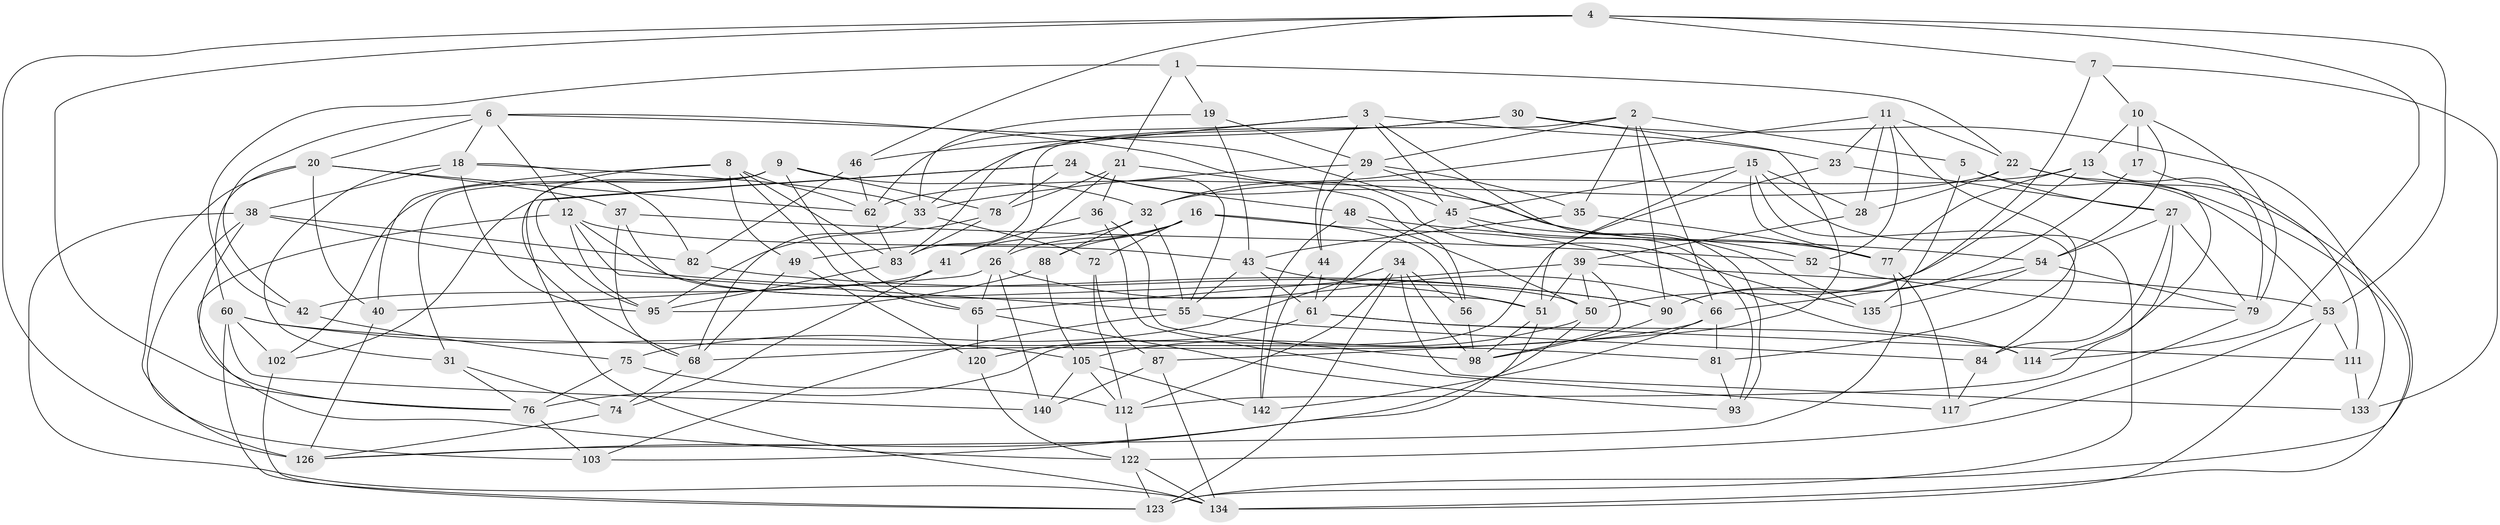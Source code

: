 // original degree distribution, {4: 1.0}
// Generated by graph-tools (version 1.1) at 2025/11/02/27/25 16:11:50]
// undirected, 92 vertices, 234 edges
graph export_dot {
graph [start="1"]
  node [color=gray90,style=filled];
  1;
  2 [super="+57"];
  3 [super="+58"];
  4 [super="+110"];
  5;
  6 [super="+91"];
  7;
  8 [super="+14"];
  9 [super="+141"];
  10 [super="+109"];
  11 [super="+69"];
  12 [super="+80"];
  13 [super="+97"];
  15 [super="+25"];
  16 [super="+94"];
  17;
  18 [super="+116"];
  19;
  20 [super="+59"];
  21 [super="+73"];
  22 [super="+64"];
  23;
  24 [super="+86"];
  26 [super="+106"];
  27 [super="+115"];
  28;
  29 [super="+113"];
  30;
  31;
  32 [super="+127"];
  33 [super="+99"];
  34 [super="+71"];
  35;
  36;
  37;
  38 [super="+85"];
  39 [super="+67"];
  40;
  41;
  42;
  43 [super="+47"];
  44;
  45 [super="+130"];
  46;
  48;
  49;
  50 [super="+70"];
  51 [super="+124"];
  52;
  53 [super="+96"];
  54 [super="+63"];
  55 [super="+119"];
  56;
  60 [super="+125"];
  61 [super="+144"];
  62 [super="+118"];
  65 [super="+89"];
  66 [super="+101"];
  68 [super="+108"];
  72;
  74;
  75;
  76 [super="+132"];
  77 [super="+92"];
  78 [super="+100"];
  79 [super="+107"];
  81;
  82;
  83 [super="+137"];
  84;
  87;
  88;
  90 [super="+131"];
  93;
  95 [super="+104"];
  98 [super="+128"];
  102;
  103;
  105 [super="+143"];
  111;
  112 [super="+121"];
  114;
  117;
  120;
  122 [super="+138"];
  123 [super="+136"];
  126 [super="+129"];
  133;
  134 [super="+139"];
  135;
  140;
  142;
  1 -- 19;
  1 -- 42;
  1 -- 22;
  1 -- 21;
  2 -- 90;
  2 -- 5;
  2 -- 35;
  2 -- 66;
  2 -- 29;
  2 -- 83;
  3 -- 93;
  3 -- 44;
  3 -- 83;
  3 -- 23;
  3 -- 45;
  3 -- 62;
  4 -- 76;
  4 -- 114;
  4 -- 7;
  4 -- 46;
  4 -- 126;
  4 -- 53;
  5 -- 53;
  5 -- 135;
  5 -- 27;
  6 -- 135;
  6 -- 42;
  6 -- 20;
  6 -- 18;
  6 -- 12;
  6 -- 45;
  7 -- 90;
  7 -- 133;
  7 -- 10;
  8 -- 65;
  8 -- 40;
  8 -- 49;
  8 -- 83;
  8 -- 68;
  8 -- 62;
  9 -- 134;
  9 -- 31;
  9 -- 32;
  9 -- 102;
  9 -- 78;
  9 -- 65;
  10 -- 17 [weight=2];
  10 -- 54;
  10 -- 79;
  10 -- 13;
  11 -- 52;
  11 -- 81;
  11 -- 28;
  11 -- 22;
  11 -- 23;
  11 -- 32;
  12 -- 50;
  12 -- 95;
  12 -- 122;
  12 -- 43;
  12 -- 55;
  13 -- 123;
  13 -- 50;
  13 -- 79;
  13 -- 32;
  13 -- 77;
  15 -- 51;
  15 -- 28;
  15 -- 84;
  15 -- 123;
  15 -- 77;
  15 -- 45;
  16 -- 56;
  16 -- 72;
  16 -- 114;
  16 -- 88;
  16 -- 49;
  16 -- 26;
  17 -- 90;
  17 -- 111;
  18 -- 38;
  18 -- 95;
  18 -- 33;
  18 -- 82;
  18 -- 31;
  19 -- 33;
  19 -- 29;
  19 -- 43;
  20 -- 126;
  20 -- 40;
  20 -- 60;
  20 -- 62;
  20 -- 37;
  21 -- 26;
  21 -- 36;
  21 -- 56;
  21 -- 78 [weight=2];
  22 -- 28;
  22 -- 114;
  22 -- 62;
  22 -- 134;
  23 -- 27;
  23 -- 76;
  24 -- 77;
  24 -- 55;
  24 -- 95;
  24 -- 48;
  24 -- 102;
  24 -- 78;
  26 -- 40;
  26 -- 66;
  26 -- 140;
  26 -- 65;
  27 -- 54;
  27 -- 112;
  27 -- 84;
  27 -- 79;
  28 -- 39;
  29 -- 35;
  29 -- 44;
  29 -- 33;
  29 -- 52;
  30 -- 133;
  30 -- 87;
  30 -- 46;
  30 -- 33;
  31 -- 74;
  31 -- 76;
  32 -- 41;
  32 -- 88;
  32 -- 55;
  33 -- 72;
  33 -- 68;
  34 -- 75;
  34 -- 133;
  34 -- 98;
  34 -- 56;
  34 -- 123;
  34 -- 112;
  35 -- 43;
  35 -- 77;
  36 -- 117;
  36 -- 41;
  36 -- 98;
  37 -- 52;
  37 -- 51;
  37 -- 68;
  38 -- 103;
  38 -- 82;
  38 -- 90;
  38 -- 76;
  38 -- 134;
  39 -- 65;
  39 -- 53;
  39 -- 50;
  39 -- 98;
  39 -- 51;
  40 -- 126;
  41 -- 42;
  41 -- 74;
  42 -- 75;
  43 -- 51;
  43 -- 55;
  43 -- 61;
  44 -- 142;
  44 -- 61;
  45 -- 93;
  45 -- 135;
  45 -- 61;
  46 -- 62;
  46 -- 82;
  48 -- 142;
  48 -- 54;
  48 -- 50;
  49 -- 120;
  49 -- 68;
  50 -- 105;
  50 -- 126;
  51 -- 98;
  51 -- 103;
  52 -- 79;
  53 -- 134;
  53 -- 122;
  53 -- 111;
  54 -- 79;
  54 -- 66;
  54 -- 135;
  55 -- 84;
  55 -- 103;
  56 -- 98;
  60 -- 123;
  60 -- 140;
  60 -- 81;
  60 -- 105;
  60 -- 102;
  61 -- 114;
  61 -- 120;
  61 -- 111;
  62 -- 83;
  65 -- 93;
  65 -- 120;
  66 -- 68;
  66 -- 81;
  66 -- 142;
  68 -- 74;
  72 -- 87;
  72 -- 112;
  74 -- 126;
  75 -- 112;
  75 -- 76;
  76 -- 103;
  77 -- 126;
  77 -- 117;
  78 -- 83;
  78 -- 95;
  79 -- 117;
  81 -- 93;
  82 -- 90;
  83 -- 95;
  84 -- 117;
  87 -- 140;
  87 -- 134;
  88 -- 95;
  88 -- 105;
  90 -- 98;
  102 -- 123;
  105 -- 112;
  105 -- 142;
  105 -- 140;
  111 -- 133;
  112 -- 122;
  120 -- 122;
  122 -- 123;
  122 -- 134;
}
